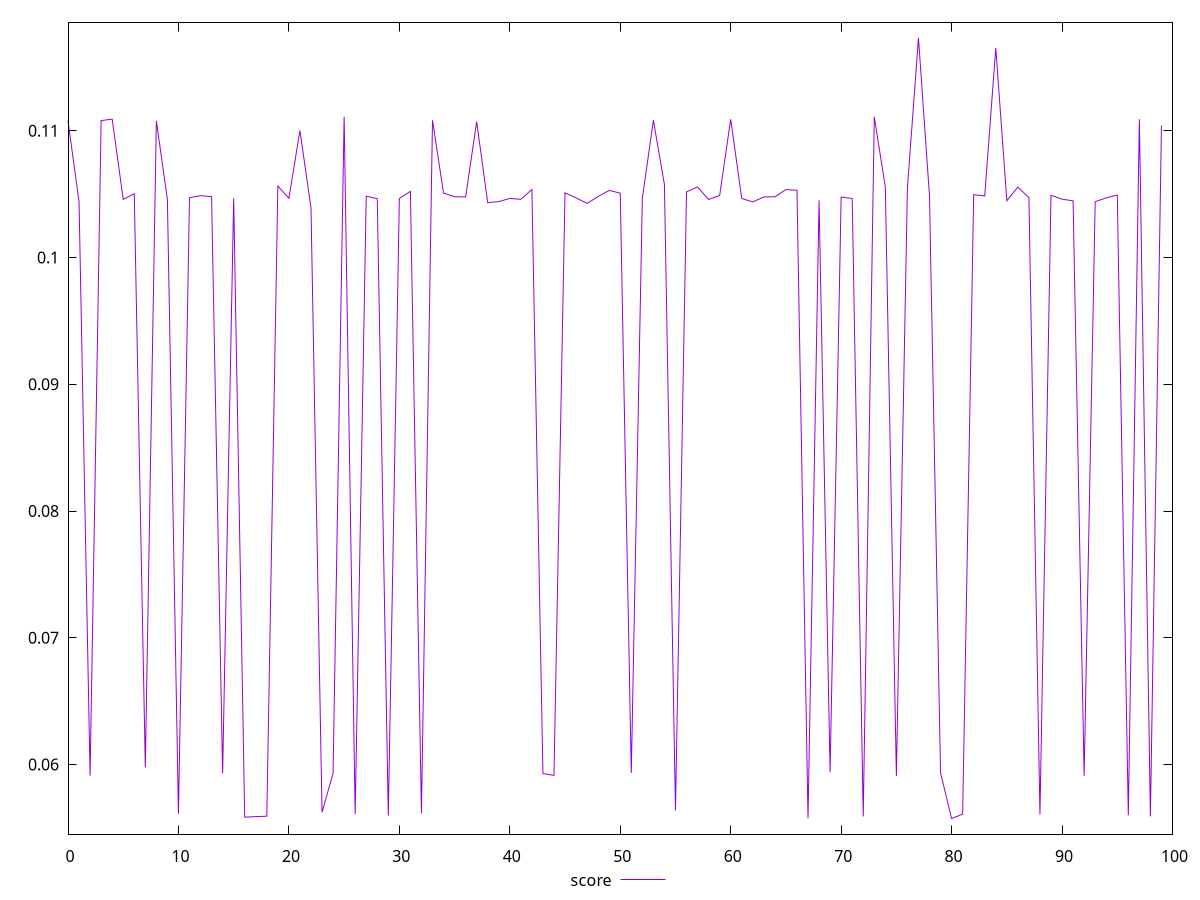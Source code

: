 reset
set terminal svg size 640, 490 enhanced background rgb 'white'
set output "report_00007_2020-12-11T15:55:29.892Z/largest-contentful-paint/samples/pages+cached+noexternal+nofonts/score/values.svg"

$score <<EOF
0 0.11077388674487304
1 0.104382552398812
2 0.059133353120103815
3 0.11079138903272828
4 0.11090800499796183
5 0.10457773946310644
6 0.10502502549664727
7 0.059784943634428656
8 0.1107702500153337
9 0.10454411404471925
10 0.05612547100120413
11 0.10471150705313292
12 0.10487151245267817
13 0.10479695778853843
14 0.05931545350174572
15 0.10466036077335517
16 0.05585211440282106
17 0.05589513020710002
18 0.05592892608622008
19 0.10563197295757748
20 0.10466719271276909
21 0.11000645401344594
22 0.10390495746759276
23 0.05623742811491589
24 0.05931826871397611
25 0.11109828608138572
26 0.05608766747677535
27 0.10483046783811151
28 0.10463398505417365
29 0.055973460831546196
30 0.10464784898876212
31 0.10521345519213637
32 0.05617150790128389
33 0.11081681596138437
34 0.10507715698209175
35 0.10478836407822151
36 0.10477115520304636
37 0.11071148535811798
38 0.10431167189236779
39 0.10440693017360186
40 0.10465079441854541
41 0.10458113921083001
42 0.1053555875774369
43 0.059293549214426367
44 0.059147818792601004
45 0.1050912599374127
46 0.10469826359739387
47 0.10426227518021747
48 0.10480701326682407
49 0.1052861134323565
50 0.1050686279229116
51 0.059340545236414466
52 0.10467002549537041
53 0.11081897661610529
54 0.1057346375373901
55 0.05638244119602048
56 0.10516781334862557
57 0.10555812792289393
58 0.10456591522872705
59 0.10488273961220246
60 0.11089840893083408
61 0.10465013510368198
62 0.10437960625240739
63 0.10477070216807544
64 0.10478352454710516
65 0.10534951050947883
66 0.10529959909921566
67 0.055764699415703334
68 0.10450253481358485
69 0.059400693668538396
70 0.10476297742285978
71 0.10464905055869517
72 0.055909616014484964
73 0.11108942129077459
74 0.10556048769894505
75 0.059105880043682724
76 0.10548608804946563
77 0.11731416104583847
78 0.10483559075422544
79 0.05934074964567532
80 0.05574573939475902
81 0.0560928243706999
82 0.10494979369466584
83 0.10484890127119917
84 0.11652548996049761
85 0.1044772324483359
86 0.10554713988218567
87 0.10471580087660837
88 0.05607660686804594
89 0.1049016743091018
90 0.10459555029915446
91 0.1044625912512212
92 0.05911013371432061
93 0.10439874786425618
94 0.1046966126663888
95 0.10491949375137488
96 0.05600098535035286
97 0.11089946734321054
98 0.055916214931105435
99 0.11040093719854743
EOF

set key outside below
set yrange [0.05451437096173743:0.11854552947886006]

plot \
  $score title "score" with line, \


reset